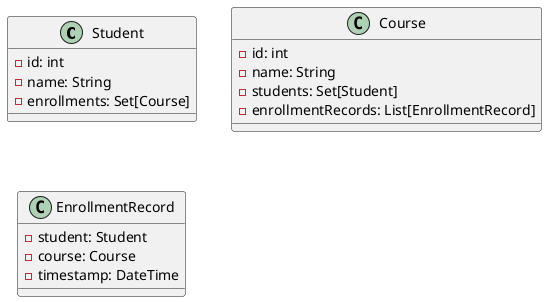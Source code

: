 @startuml
class Student {
  - id: int
  - name: String
  - enrollments: Set[Course]
}

class Course {
  - id: int
  - name: String
  - students: Set[Student]
  - enrollmentRecords: List[EnrollmentRecord]
}

class EnrollmentRecord {
  - student: Student
  - course: Course
  - timestamp: DateTime
}
@enduml